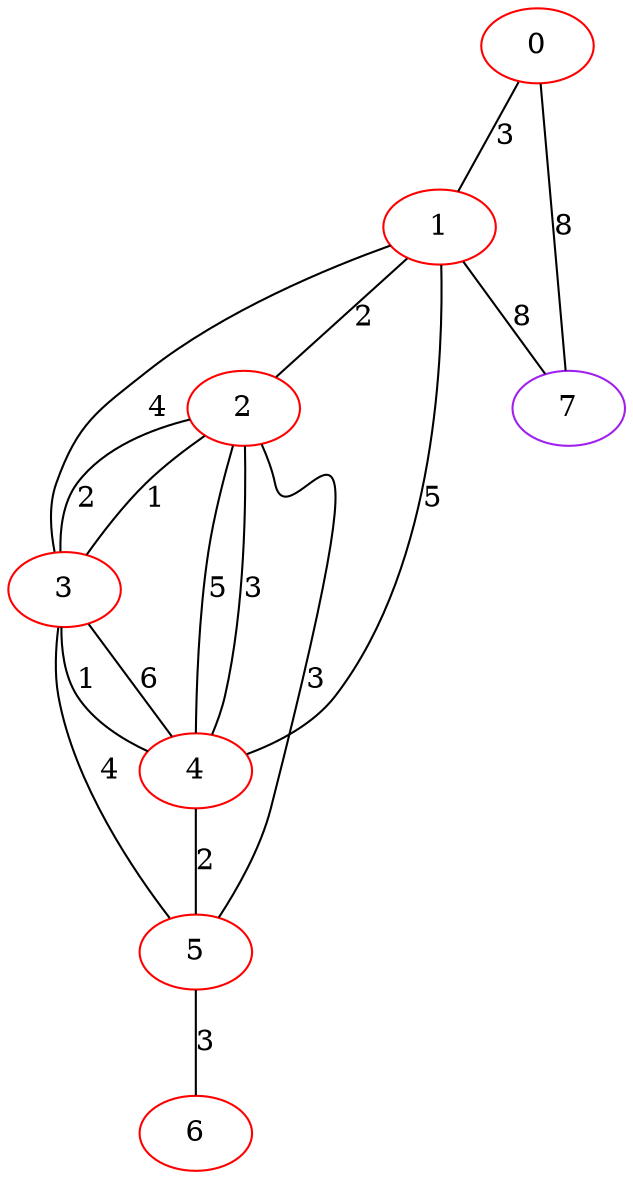 graph "" {
0 [color=red, weight=1];
1 [color=red, weight=1];
2 [color=red, weight=1];
3 [color=red, weight=1];
4 [color=red, weight=1];
5 [color=red, weight=1];
6 [color=red, weight=1];
7 [color=purple, weight=4];
0 -- 1  [key=0, label=3];
0 -- 7  [key=0, label=8];
1 -- 2  [key=0, label=2];
1 -- 3  [key=0, label=4];
1 -- 4  [key=0, label=5];
1 -- 7  [key=0, label=8];
2 -- 3  [key=0, label=2];
2 -- 3  [key=1, label=1];
2 -- 4  [key=0, label=3];
2 -- 4  [key=1, label=5];
2 -- 5  [key=0, label=3];
3 -- 4  [key=0, label=1];
3 -- 4  [key=1, label=6];
3 -- 5  [key=0, label=4];
4 -- 5  [key=0, label=2];
5 -- 6  [key=0, label=3];
}
